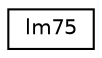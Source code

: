 digraph "Graphical Class Hierarchy"
{
 // LATEX_PDF_SIZE
  edge [fontname="Helvetica",fontsize="10",labelfontname="Helvetica",labelfontsize="10"];
  node [fontname="Helvetica",fontsize="10",shape=record];
  rankdir="LR";
  Node0 [label="lm75",height=0.2,width=0.4,color="black", fillcolor="white", style="filled",URL="$structlm75.html",tooltip="lm75 device descriptor"];
}
